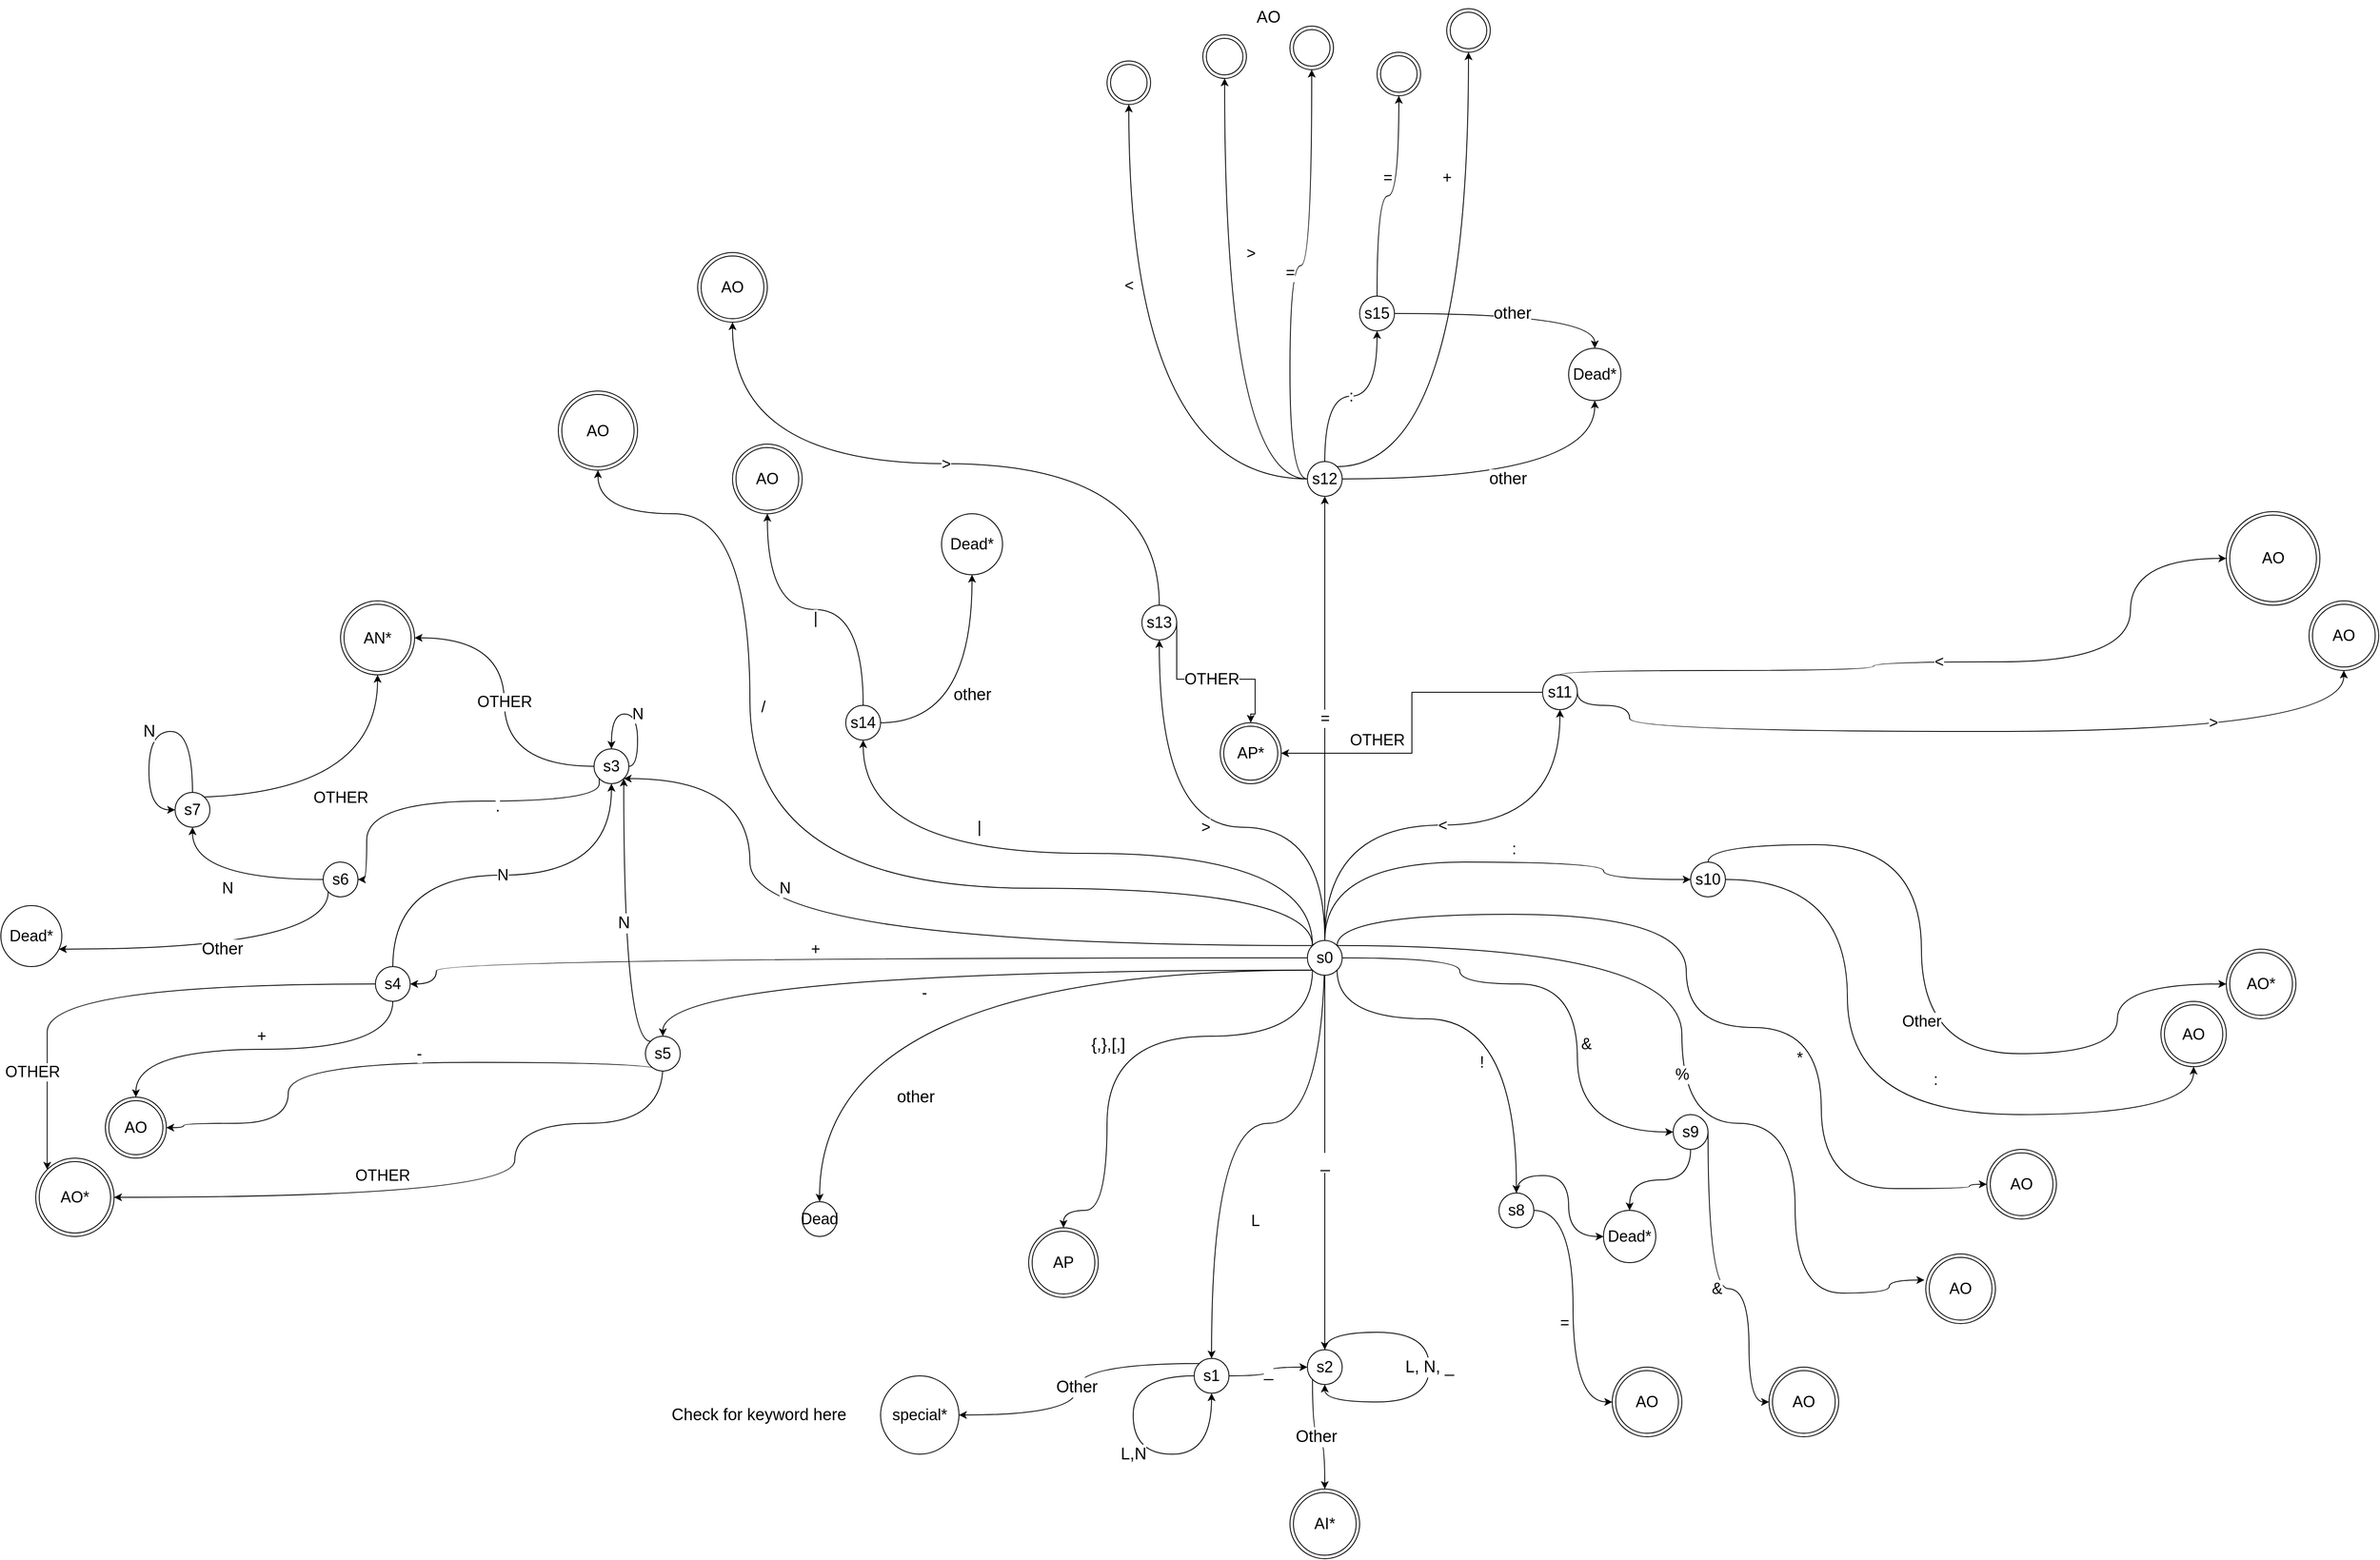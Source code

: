 <mxfile version="20.5.3" type="device"><diagram id="R1l5XlM0TsviiSzXFpRB" name="Page-1"><mxGraphModel dx="3673" dy="1872" grid="1" gridSize="10" guides="1" tooltips="1" connect="1" arrows="1" fold="1" page="1" pageScale="1" pageWidth="1920" pageHeight="1200" math="0" shadow="0"><root><mxCell id="0"/><mxCell id="1" parent="0"/><mxCell id="XaMnRiJ5eUW39XxZzyCF-14" value="L" style="edgeStyle=orthogonalEdgeStyle;curved=1;rounded=0;orthogonalLoop=1;jettySize=auto;html=1;exitX=0.5;exitY=0;exitDx=0;exitDy=0;fontSize=18;entryX=0.5;entryY=0;entryDx=0;entryDy=0;" parent="1" source="XaMnRiJ5eUW39XxZzyCF-10" target="cDQQDq9yKGDQjfV0PyyC-22" edge="1"><mxGeometry x="0.48" y="50" relative="1" as="geometry"><Array as="points"><mxPoint x="1020" y="690"/><mxPoint x="890" y="690"/></Array><mxPoint as="offset"/><mxPoint x="900" y="930" as="targetPoint"/></mxGeometry></mxCell><mxCell id="XaMnRiJ5eUW39XxZzyCF-23" value="+" style="edgeStyle=orthogonalEdgeStyle;curved=1;rounded=0;orthogonalLoop=1;jettySize=auto;html=1;exitX=0;exitY=0.5;exitDx=0;exitDy=0;fontSize=18;entryX=1;entryY=0.5;entryDx=0;entryDy=0;" parent="1" source="XaMnRiJ5eUW39XxZzyCF-10" target="XaMnRiJ5eUW39XxZzyCF-22" edge="1"><mxGeometry x="0.067" y="-10" relative="1" as="geometry"><mxPoint as="offset"/><Array as="points"><mxPoint y="500"/></Array></mxGeometry></mxCell><mxCell id="XaMnRiJ5eUW39XxZzyCF-28" value="-" style="edgeStyle=orthogonalEdgeStyle;curved=1;rounded=0;orthogonalLoop=1;jettySize=auto;html=1;exitX=0;exitY=1;exitDx=0;exitDy=0;fontSize=18;entryX=0.5;entryY=0;entryDx=0;entryDy=0;" parent="1" source="XaMnRiJ5eUW39XxZzyCF-10" target="XaMnRiJ5eUW39XxZzyCF-30" edge="1"><mxGeometry x="0.085" y="26" relative="1" as="geometry"><mxPoint x="895" y="640" as="targetPoint"/><mxPoint as="offset"/></mxGeometry></mxCell><mxCell id="XaMnRiJ5eUW39XxZzyCF-42" value="N" style="edgeStyle=orthogonalEdgeStyle;curved=1;rounded=0;orthogonalLoop=1;jettySize=auto;html=1;exitX=0;exitY=0;exitDx=0;exitDy=0;entryX=1;entryY=0;entryDx=0;entryDy=0;fontSize=18;" parent="1" source="XaMnRiJ5eUW39XxZzyCF-10" target="XaMnRiJ5eUW39XxZzyCF-40" edge="1"><mxGeometry x="0.449" y="-40" relative="1" as="geometry"><mxPoint as="offset"/><Array as="points"><mxPoint x="360" y="486"/><mxPoint x="360" y="294"/></Array></mxGeometry></mxCell><mxCell id="XaMnRiJ5eUW39XxZzyCF-86" value="!" style="edgeStyle=orthogonalEdgeStyle;curved=1;rounded=0;orthogonalLoop=1;jettySize=auto;html=1;exitX=1;exitY=1;exitDx=0;exitDy=0;fontSize=18;" parent="1" source="XaMnRiJ5eUW39XxZzyCF-10" target="XaMnRiJ5eUW39XxZzyCF-85" edge="1"><mxGeometry x="0.35" y="-40" relative="1" as="geometry"><Array as="points"><mxPoint x="1034" y="570"/></Array><mxPoint as="offset"/></mxGeometry></mxCell><mxCell id="XaMnRiJ5eUW39XxZzyCF-91" value="&amp;amp;" style="edgeStyle=orthogonalEdgeStyle;curved=1;rounded=0;orthogonalLoop=1;jettySize=auto;html=1;exitX=1;exitY=0.5;exitDx=0;exitDy=0;fontSize=18;" parent="1" source="XaMnRiJ5eUW39XxZzyCF-10" target="XaMnRiJ5eUW39XxZzyCF-90" edge="1"><mxGeometry x="0.276" y="10" relative="1" as="geometry"><Array as="points"><mxPoint x="1175" y="500"/><mxPoint x="1175" y="530"/><mxPoint x="1310" y="530"/><mxPoint x="1310" y="700"/></Array><mxPoint y="-1" as="offset"/></mxGeometry></mxCell><mxCell id="XaMnRiJ5eUW39XxZzyCF-96" value="%" style="edgeStyle=orthogonalEdgeStyle;curved=1;rounded=0;orthogonalLoop=1;jettySize=auto;html=1;exitX=1;exitY=0;exitDx=0;exitDy=0;fontSize=18;entryX=-0.02;entryY=0.375;entryDx=0;entryDy=0;entryPerimeter=0;" parent="1" source="XaMnRiJ5eUW39XxZzyCF-10" target="cDQQDq9yKGDQjfV0PyyC-49" edge="1"><mxGeometry relative="1" as="geometry"><mxPoint x="1650.0" y="885" as="targetPoint"/><Array as="points"><mxPoint x="1430" y="486"/><mxPoint x="1430" y="690"/><mxPoint x="1560" y="690"/><mxPoint x="1560" y="885"/><mxPoint x="1668" y="885"/><mxPoint x="1668" y="870"/></Array></mxGeometry></mxCell><mxCell id="XaMnRiJ5eUW39XxZzyCF-105" value=":" style="edgeStyle=orthogonalEdgeStyle;curved=1;rounded=0;orthogonalLoop=1;jettySize=auto;html=1;exitX=0.5;exitY=0;exitDx=0;exitDy=0;fontSize=18;" parent="1" source="XaMnRiJ5eUW39XxZzyCF-10" target="XaMnRiJ5eUW39XxZzyCF-104" edge="1"><mxGeometry x="0.163" y="15" relative="1" as="geometry"><mxPoint x="-1" as="offset"/><Array as="points"><mxPoint x="1020" y="390"/><mxPoint x="1340" y="390"/></Array></mxGeometry></mxCell><mxCell id="XaMnRiJ5eUW39XxZzyCF-116" value="&amp;lt;" style="edgeStyle=orthogonalEdgeStyle;curved=1;rounded=0;orthogonalLoop=1;jettySize=auto;html=1;exitX=0.5;exitY=0;exitDx=0;exitDy=0;fontSize=18;entryX=0.5;entryY=1;entryDx=0;entryDy=0;" parent="1" source="XaMnRiJ5eUW39XxZzyCF-10" target="XaMnRiJ5eUW39XxZzyCF-115" edge="1"><mxGeometry relative="1" as="geometry"><mxPoint x="1080" y="300" as="targetPoint"/></mxGeometry></mxCell><mxCell id="XaMnRiJ5eUW39XxZzyCF-124" value="=" style="edgeStyle=orthogonalEdgeStyle;curved=1;rounded=0;orthogonalLoop=1;jettySize=auto;html=1;exitX=0.5;exitY=0;exitDx=0;exitDy=0;fontSize=18;" parent="1" source="XaMnRiJ5eUW39XxZzyCF-10" target="XaMnRiJ5eUW39XxZzyCF-123" edge="1"><mxGeometry relative="1" as="geometry"/></mxCell><mxCell id="XaMnRiJ5eUW39XxZzyCF-146" value="&amp;gt;" style="edgeStyle=orthogonalEdgeStyle;curved=1;rounded=0;orthogonalLoop=1;jettySize=auto;html=1;exitX=0.5;exitY=0;exitDx=0;exitDy=0;fontSize=18;" parent="1" source="XaMnRiJ5eUW39XxZzyCF-10" target="XaMnRiJ5eUW39XxZzyCF-145" edge="1"><mxGeometry relative="1" as="geometry"><Array as="points"><mxPoint x="1020" y="350"/><mxPoint x="830" y="350"/></Array></mxGeometry></mxCell><mxCell id="XaMnRiJ5eUW39XxZzyCF-152" value="/" style="edgeStyle=orthogonalEdgeStyle;curved=1;rounded=0;orthogonalLoop=1;jettySize=auto;html=1;exitX=0;exitY=0;exitDx=0;exitDy=0;fontSize=18;entryX=0.5;entryY=1;entryDx=0;entryDy=0;" parent="1" source="XaMnRiJ5eUW39XxZzyCF-10" target="XaMnRiJ5eUW39XxZzyCF-153" edge="1"><mxGeometry x="0.347" y="-15" relative="1" as="geometry"><mxPoint x="920" y="260" as="targetPoint"/><mxPoint as="offset"/><Array as="points"><mxPoint x="1006" y="420"/><mxPoint x="360" y="420"/><mxPoint x="360" y="-10"/><mxPoint x="185" y="-10"/></Array></mxGeometry></mxCell><mxCell id="XaMnRiJ5eUW39XxZzyCF-158" value="|" style="edgeStyle=orthogonalEdgeStyle;curved=1;rounded=0;orthogonalLoop=1;jettySize=auto;html=1;exitX=0;exitY=0;exitDx=0;exitDy=0;fontSize=18;" parent="1" source="XaMnRiJ5eUW39XxZzyCF-10" target="XaMnRiJ5eUW39XxZzyCF-157" edge="1"><mxGeometry x="0.301" y="-30" relative="1" as="geometry"><mxPoint as="offset"/><Array as="points"><mxPoint x="1006" y="380"/><mxPoint x="490" y="380"/></Array></mxGeometry></mxCell><mxCell id="cDQQDq9yKGDQjfV0PyyC-17" value="*" style="edgeStyle=orthogonalEdgeStyle;curved=1;rounded=0;orthogonalLoop=1;jettySize=auto;html=1;exitX=1;exitY=0;exitDx=0;exitDy=0;entryX=0;entryY=0.5;entryDx=0;entryDy=0;elbow=vertical;fontSize=18;" edge="1" parent="1" source="XaMnRiJ5eUW39XxZzyCF-10" target="cDQQDq9yKGDQjfV0PyyC-50"><mxGeometry x="0.374" y="-25" relative="1" as="geometry"><mxPoint x="1730.0" y="765" as="targetPoint"/><Array as="points"><mxPoint x="1034" y="450"/><mxPoint x="1435" y="450"/><mxPoint x="1435" y="580"/><mxPoint x="1590" y="580"/><mxPoint x="1590" y="765"/><mxPoint x="1760" y="765"/><mxPoint x="1760" y="760"/></Array><mxPoint as="offset"/></mxGeometry></mxCell><mxCell id="cDQQDq9yKGDQjfV0PyyC-19" value="&lt;font style=&quot;font-size: 19px;&quot;&gt;{,},[,]&lt;/font&gt;" style="edgeStyle=orthogonalEdgeStyle;curved=1;rounded=0;orthogonalLoop=1;jettySize=auto;html=1;exitX=0;exitY=1;exitDx=0;exitDy=0;fontSize=18;elbow=vertical;entryX=0.5;entryY=0;entryDx=0;entryDy=0;" edge="1" parent="1" source="XaMnRiJ5eUW39XxZzyCF-10" target="cDQQDq9yKGDQjfV0PyyC-20"><mxGeometry x="0.067" y="10" relative="1" as="geometry"><mxPoint x="830" y="810" as="targetPoint"/><Array as="points"><mxPoint x="1006" y="590"/><mxPoint x="770" y="590"/><mxPoint x="770" y="790"/></Array><mxPoint as="offset"/></mxGeometry></mxCell><mxCell id="cDQQDq9yKGDQjfV0PyyC-24" value="_" style="edgeStyle=orthogonalEdgeStyle;curved=1;rounded=0;orthogonalLoop=1;jettySize=auto;html=1;exitX=0.5;exitY=1;exitDx=0;exitDy=0;fontSize=19;elbow=vertical;" edge="1" parent="1" source="XaMnRiJ5eUW39XxZzyCF-10" target="cDQQDq9yKGDQjfV0PyyC-23"><mxGeometry relative="1" as="geometry"/></mxCell><mxCell id="cDQQDq9yKGDQjfV0PyyC-66" value="other" style="edgeStyle=orthogonalEdgeStyle;curved=1;rounded=0;orthogonalLoop=1;jettySize=auto;html=1;exitX=0;exitY=1;exitDx=0;exitDy=0;fontSize=19;elbow=vertical;" edge="1" parent="1" source="XaMnRiJ5eUW39XxZzyCF-10" target="cDQQDq9yKGDQjfV0PyyC-65"><mxGeometry x="0.711" y="110" relative="1" as="geometry"><mxPoint as="offset"/></mxGeometry></mxCell><mxCell id="XaMnRiJ5eUW39XxZzyCF-10" value="s0" style="ellipse;whiteSpace=wrap;html=1;aspect=fixed;fontSize=18;" parent="1" vertex="1"><mxGeometry x="1000" y="480" width="40" height="40" as="geometry"/></mxCell><mxCell id="XaMnRiJ5eUW39XxZzyCF-25" value="+" style="edgeStyle=orthogonalEdgeStyle;curved=1;rounded=0;orthogonalLoop=1;jettySize=auto;html=1;exitX=0.5;exitY=1;exitDx=0;exitDy=0;fontSize=18;entryX=0.5;entryY=0;entryDx=0;entryDy=0;" parent="1" source="XaMnRiJ5eUW39XxZzyCF-22" target="XaMnRiJ5eUW39XxZzyCF-26" edge="1"><mxGeometry x="0.012" y="-15" relative="1" as="geometry"><mxPoint x="268" y="630" as="targetPoint"/><mxPoint x="-1" as="offset"/></mxGeometry></mxCell><mxCell id="XaMnRiJ5eUW39XxZzyCF-39" value="OTHER" style="edgeStyle=orthogonalEdgeStyle;curved=1;rounded=0;orthogonalLoop=1;jettySize=auto;html=1;exitX=0;exitY=0.5;exitDx=0;exitDy=0;entryX=0;entryY=0;entryDx=0;entryDy=0;fontSize=18;" parent="1" source="XaMnRiJ5eUW39XxZzyCF-22" target="XaMnRiJ5eUW39XxZzyCF-37" edge="1"><mxGeometry x="0.618" y="-17" relative="1" as="geometry"><mxPoint as="offset"/></mxGeometry></mxCell><mxCell id="XaMnRiJ5eUW39XxZzyCF-41" value="N" style="edgeStyle=orthogonalEdgeStyle;curved=1;rounded=0;orthogonalLoop=1;jettySize=auto;html=1;exitX=0.5;exitY=0;exitDx=0;exitDy=0;fontSize=18;" parent="1" source="XaMnRiJ5eUW39XxZzyCF-22" target="XaMnRiJ5eUW39XxZzyCF-40" edge="1"><mxGeometry relative="1" as="geometry"/></mxCell><mxCell id="XaMnRiJ5eUW39XxZzyCF-22" value="s4" style="ellipse;whiteSpace=wrap;html=1;aspect=fixed;fontSize=18;" parent="1" vertex="1"><mxGeometry x="-70" y="510" width="40" height="40" as="geometry"/></mxCell><mxCell id="XaMnRiJ5eUW39XxZzyCF-26" value="AO" style="ellipse;shape=doubleEllipse;whiteSpace=wrap;html=1;aspect=fixed;fontSize=18;" parent="1" vertex="1"><mxGeometry x="-380" y="660" width="70" height="70" as="geometry"/></mxCell><mxCell id="XaMnRiJ5eUW39XxZzyCF-31" value="-" style="edgeStyle=orthogonalEdgeStyle;curved=1;rounded=0;orthogonalLoop=1;jettySize=auto;html=1;exitX=0.5;exitY=1;exitDx=0;exitDy=0;entryX=1;entryY=0.5;entryDx=0;entryDy=0;fontSize=18;" parent="1" source="XaMnRiJ5eUW39XxZzyCF-30" target="XaMnRiJ5eUW39XxZzyCF-26" edge="1"><mxGeometry x="-0.115" y="-10" relative="1" as="geometry"><mxPoint as="offset"/><Array as="points"><mxPoint x="260" y="620"/><mxPoint x="-170" y="620"/><mxPoint x="-170" y="690"/><mxPoint x="-290" y="690"/></Array></mxGeometry></mxCell><mxCell id="XaMnRiJ5eUW39XxZzyCF-35" value="OTHER" style="edgeStyle=orthogonalEdgeStyle;curved=1;rounded=0;orthogonalLoop=1;jettySize=auto;html=1;fontSize=18;entryX=1;entryY=0.5;entryDx=0;entryDy=0;" parent="1" target="XaMnRiJ5eUW39XxZzyCF-37" edge="1"><mxGeometry x="0.212" y="-25" relative="1" as="geometry"><mxPoint x="727" y="770" as="targetPoint"/><Array as="points"><mxPoint x="260" y="690"/><mxPoint x="90" y="690"/><mxPoint x="90" y="775"/></Array><mxPoint x="260" y="624" as="sourcePoint"/><mxPoint as="offset"/></mxGeometry></mxCell><mxCell id="cDQQDq9yKGDQjfV0PyyC-40" value="N" style="edgeStyle=orthogonalEdgeStyle;curved=1;rounded=0;orthogonalLoop=1;jettySize=auto;html=1;exitX=0;exitY=0;exitDx=0;exitDy=0;entryX=1;entryY=0;entryDx=0;entryDy=0;fontSize=19;elbow=vertical;" edge="1" parent="1" source="XaMnRiJ5eUW39XxZzyCF-30" target="XaMnRiJ5eUW39XxZzyCF-40"><mxGeometry relative="1" as="geometry"/></mxCell><mxCell id="XaMnRiJ5eUW39XxZzyCF-30" value="s5" style="ellipse;whiteSpace=wrap;html=1;aspect=fixed;fontSize=18;" parent="1" vertex="1"><mxGeometry x="240" y="590" width="40" height="40" as="geometry"/></mxCell><mxCell id="XaMnRiJ5eUW39XxZzyCF-37" value="AO*" style="ellipse;shape=doubleEllipse;whiteSpace=wrap;html=1;aspect=fixed;fontSize=18;" parent="1" vertex="1"><mxGeometry x="-460" y="730" width="90" height="90" as="geometry"/></mxCell><mxCell id="XaMnRiJ5eUW39XxZzyCF-46" value="." style="edgeStyle=orthogonalEdgeStyle;curved=1;rounded=0;orthogonalLoop=1;jettySize=auto;html=1;exitX=0.5;exitY=1;exitDx=0;exitDy=0;fontSize=18;" parent="1" source="XaMnRiJ5eUW39XxZzyCF-40" target="XaMnRiJ5eUW39XxZzyCF-45" edge="1"><mxGeometry x="-0.212" y="6" relative="1" as="geometry"><mxPoint x="-1" as="offset"/><Array as="points"><mxPoint x="187" y="280"/><mxPoint x="187" y="320"/><mxPoint x="-80" y="320"/></Array></mxGeometry></mxCell><mxCell id="XaMnRiJ5eUW39XxZzyCF-48" value="OTHER" style="edgeStyle=orthogonalEdgeStyle;curved=1;rounded=0;orthogonalLoop=1;jettySize=auto;html=1;fontSize=18;entryX=1;entryY=0.5;entryDx=0;entryDy=0;" parent="1" source="XaMnRiJ5eUW39XxZzyCF-40" target="XaMnRiJ5eUW39XxZzyCF-49" edge="1"><mxGeometry relative="1" as="geometry"><mxPoint x="-49.0" y="205" as="targetPoint"/></mxGeometry></mxCell><mxCell id="XaMnRiJ5eUW39XxZzyCF-40" value="s3" style="ellipse;whiteSpace=wrap;html=1;aspect=fixed;fontSize=18;direction=south;" parent="1" vertex="1"><mxGeometry x="181" y="260" width="40" height="40" as="geometry"/></mxCell><mxCell id="XaMnRiJ5eUW39XxZzyCF-52" value="N" style="edgeStyle=orthogonalEdgeStyle;curved=1;rounded=0;orthogonalLoop=1;jettySize=auto;html=1;fontSize=18;" parent="1" source="XaMnRiJ5eUW39XxZzyCF-45" target="XaMnRiJ5eUW39XxZzyCF-51" edge="1"><mxGeometry x="0.048" y="10" relative="1" as="geometry"><mxPoint as="offset"/></mxGeometry></mxCell><mxCell id="cDQQDq9yKGDQjfV0PyyC-37" value="Other" style="edgeStyle=orthogonalEdgeStyle;curved=1;rounded=0;orthogonalLoop=1;jettySize=auto;html=1;exitX=0;exitY=1;exitDx=0;exitDy=0;fontSize=19;elbow=vertical;" edge="1" parent="1" source="XaMnRiJ5eUW39XxZzyCF-45" target="cDQQDq9yKGDQjfV0PyyC-36"><mxGeometry relative="1" as="geometry"><Array as="points"><mxPoint x="-124" y="490"/><mxPoint x="-430" y="490"/></Array></mxGeometry></mxCell><mxCell id="XaMnRiJ5eUW39XxZzyCF-45" value="s6" style="ellipse;whiteSpace=wrap;html=1;aspect=fixed;fontSize=18;" parent="1" vertex="1"><mxGeometry x="-130" y="390" width="40" height="40" as="geometry"/></mxCell><mxCell id="XaMnRiJ5eUW39XxZzyCF-49" value="AN*" style="ellipse;shape=doubleEllipse;whiteSpace=wrap;html=1;aspect=fixed;fontSize=18;" parent="1" vertex="1"><mxGeometry x="-110" y="90" width="85" height="85" as="geometry"/></mxCell><mxCell id="XaMnRiJ5eUW39XxZzyCF-55" value="OTHER" style="edgeStyle=orthogonalEdgeStyle;curved=1;rounded=0;orthogonalLoop=1;jettySize=auto;html=1;exitX=0;exitY=0;exitDx=0;exitDy=0;fontSize=18;entryX=0.5;entryY=1;entryDx=0;entryDy=0;" parent="1" source="XaMnRiJ5eUW39XxZzyCF-51" target="XaMnRiJ5eUW39XxZzyCF-49" edge="1"><mxGeometry relative="1" as="geometry"><mxPoint x="-74" y="230" as="targetPoint"/></mxGeometry></mxCell><mxCell id="XaMnRiJ5eUW39XxZzyCF-51" value="s7" style="ellipse;whiteSpace=wrap;html=1;aspect=fixed;fontSize=18;" parent="1" vertex="1"><mxGeometry x="-300" y="310" width="40" height="40" as="geometry"/></mxCell><mxCell id="XaMnRiJ5eUW39XxZzyCF-88" value="=" style="edgeStyle=orthogonalEdgeStyle;curved=1;rounded=0;orthogonalLoop=1;jettySize=auto;html=1;exitX=1;exitY=0.5;exitDx=0;exitDy=0;fontSize=18;entryX=0;entryY=0.5;entryDx=0;entryDy=0;" parent="1" source="XaMnRiJ5eUW39XxZzyCF-85" target="XaMnRiJ5eUW39XxZzyCF-89" edge="1"><mxGeometry x="0.018" y="-18" relative="1" as="geometry"><mxPoint x="1610" y="530" as="targetPoint"/><mxPoint x="8" y="16" as="offset"/></mxGeometry></mxCell><mxCell id="cDQQDq9yKGDQjfV0PyyC-42" style="edgeStyle=orthogonalEdgeStyle;curved=1;rounded=0;orthogonalLoop=1;jettySize=auto;html=1;exitX=0.5;exitY=0;exitDx=0;exitDy=0;fontSize=19;elbow=vertical;" edge="1" parent="1" source="XaMnRiJ5eUW39XxZzyCF-85" target="cDQQDq9yKGDQjfV0PyyC-41"><mxGeometry relative="1" as="geometry"/></mxCell><mxCell id="XaMnRiJ5eUW39XxZzyCF-85" value="s8" style="ellipse;whiteSpace=wrap;html=1;aspect=fixed;fontSize=18;" parent="1" vertex="1"><mxGeometry x="1220" y="770" width="40" height="40" as="geometry"/></mxCell><mxCell id="XaMnRiJ5eUW39XxZzyCF-89" value="AO" style="ellipse;shape=doubleEllipse;whiteSpace=wrap;html=1;aspect=fixed;fontSize=18;" parent="1" vertex="1"><mxGeometry x="1350" y="970" width="80" height="80" as="geometry"/></mxCell><mxCell id="XaMnRiJ5eUW39XxZzyCF-93" value="&amp;amp;" style="edgeStyle=orthogonalEdgeStyle;curved=1;rounded=0;orthogonalLoop=1;jettySize=auto;html=1;fontSize=18;entryX=0;entryY=0.5;entryDx=0;entryDy=0;" parent="1" source="XaMnRiJ5eUW39XxZzyCF-90" target="cDQQDq9yKGDQjfV0PyyC-48" edge="1"><mxGeometry relative="1" as="geometry"><mxPoint x="1507.322" y="957.322" as="targetPoint"/><Array as="points"><mxPoint x="1460" y="880"/><mxPoint x="1507" y="880"/><mxPoint x="1507" y="1010"/></Array></mxGeometry></mxCell><mxCell id="cDQQDq9yKGDQjfV0PyyC-43" style="edgeStyle=orthogonalEdgeStyle;curved=1;rounded=0;orthogonalLoop=1;jettySize=auto;html=1;exitX=0.5;exitY=1;exitDx=0;exitDy=0;entryX=0.5;entryY=0;entryDx=0;entryDy=0;fontSize=19;elbow=vertical;" edge="1" parent="1" source="XaMnRiJ5eUW39XxZzyCF-90" target="cDQQDq9yKGDQjfV0PyyC-41"><mxGeometry relative="1" as="geometry"/></mxCell><mxCell id="XaMnRiJ5eUW39XxZzyCF-90" value="s9" style="ellipse;whiteSpace=wrap;html=1;aspect=fixed;fontSize=18;" parent="1" vertex="1"><mxGeometry x="1420" y="680" width="40" height="40" as="geometry"/></mxCell><mxCell id="XaMnRiJ5eUW39XxZzyCF-107" value=":" style="edgeStyle=orthogonalEdgeStyle;curved=1;rounded=0;orthogonalLoop=1;jettySize=auto;html=1;fontSize=18;entryX=0.5;entryY=1;entryDx=0;entryDy=0;" parent="1" source="XaMnRiJ5eUW39XxZzyCF-104" target="XaMnRiJ5eUW39XxZzyCF-108" edge="1"><mxGeometry x="0.184" y="40" relative="1" as="geometry"><mxPoint x="1620" y="280" as="targetPoint"/><mxPoint as="offset"/><Array as="points"><mxPoint x="1620" y="410"/><mxPoint x="1620" y="680"/><mxPoint x="2017" y="680"/></Array></mxGeometry></mxCell><mxCell id="cDQQDq9yKGDQjfV0PyyC-16" value="Other" style="edgeStyle=orthogonalEdgeStyle;curved=1;rounded=0;orthogonalLoop=1;jettySize=auto;html=1;exitX=0.5;exitY=0;exitDx=0;exitDy=0;entryX=0;entryY=0.5;entryDx=0;entryDy=0;elbow=vertical;fontSize=18;" edge="1" parent="1" source="XaMnRiJ5eUW39XxZzyCF-104" target="XaMnRiJ5eUW39XxZzyCF-155"><mxGeometry relative="1" as="geometry"><Array as="points"><mxPoint x="1460" y="370"/><mxPoint x="1705" y="370"/><mxPoint x="1705" y="610"/><mxPoint x="1930" y="610"/></Array></mxGeometry></mxCell><mxCell id="XaMnRiJ5eUW39XxZzyCF-104" value="s10" style="ellipse;whiteSpace=wrap;html=1;aspect=fixed;fontSize=18;" parent="1" vertex="1"><mxGeometry x="1440" y="390" width="40" height="40" as="geometry"/></mxCell><mxCell id="XaMnRiJ5eUW39XxZzyCF-108" value="AO" style="ellipse;shape=doubleEllipse;whiteSpace=wrap;html=1;aspect=fixed;fontSize=18;" parent="1" vertex="1"><mxGeometry x="1980" y="550" width="75" height="75" as="geometry"/></mxCell><mxCell id="XaMnRiJ5eUW39XxZzyCF-118" value="&amp;gt;" style="edgeStyle=orthogonalEdgeStyle;curved=1;rounded=0;orthogonalLoop=1;jettySize=auto;html=1;exitX=1;exitY=0.5;exitDx=0;exitDy=0;fontSize=18;entryX=0.5;entryY=1;entryDx=0;entryDy=0;" parent="1" source="XaMnRiJ5eUW39XxZzyCF-115" target="XaMnRiJ5eUW39XxZzyCF-119" edge="1"><mxGeometry x="0.557" y="10" relative="1" as="geometry"><mxPoint x="1490" y="180" as="targetPoint"/><mxPoint as="offset"/><Array as="points"><mxPoint x="1310" y="210"/><mxPoint x="1370" y="210"/><mxPoint x="1370" y="240"/></Array></mxGeometry></mxCell><mxCell id="XaMnRiJ5eUW39XxZzyCF-121" value="&amp;lt;" style="edgeStyle=orthogonalEdgeStyle;curved=1;rounded=0;orthogonalLoop=1;jettySize=auto;html=1;exitX=0.5;exitY=0;exitDx=0;exitDy=0;fontSize=18;entryX=0;entryY=0.5;entryDx=0;entryDy=0;" parent="1" source="XaMnRiJ5eUW39XxZzyCF-115" target="XaMnRiJ5eUW39XxZzyCF-122" edge="1"><mxGeometry relative="1" as="geometry"><mxPoint x="1430" y="160" as="targetPoint"/><Array as="points"><mxPoint x="1290" y="170"/><mxPoint x="1650" y="170"/><mxPoint x="1650" y="160"/><mxPoint x="1945" y="160"/><mxPoint x="1945" y="41"/></Array></mxGeometry></mxCell><mxCell id="DbiAl_Y9BdTnc8QpsLgd-2" style="edgeStyle=orthogonalEdgeStyle;rounded=0;orthogonalLoop=1;jettySize=auto;html=1;entryX=1;entryY=0.5;entryDx=0;entryDy=0;fontSize=18;" parent="1" source="XaMnRiJ5eUW39XxZzyCF-115" target="DbiAl_Y9BdTnc8QpsLgd-6" edge="1"><mxGeometry relative="1" as="geometry"><mxPoint x="1130" y="315.0" as="targetPoint"/></mxGeometry></mxCell><mxCell id="DbiAl_Y9BdTnc8QpsLgd-3" value="OTHER" style="edgeLabel;html=1;align=center;verticalAlign=middle;resizable=0;points=[];fontSize=18;" parent="DbiAl_Y9BdTnc8QpsLgd-2" vertex="1" connectable="0"><mxGeometry x="0.224" y="-3" relative="1" as="geometry"><mxPoint x="-34" y="-12" as="offset"/></mxGeometry></mxCell><mxCell id="XaMnRiJ5eUW39XxZzyCF-115" value="s11" style="ellipse;whiteSpace=wrap;html=1;aspect=fixed;fontSize=18;" parent="1" vertex="1"><mxGeometry x="1270" y="175" width="40" height="40" as="geometry"/></mxCell><mxCell id="XaMnRiJ5eUW39XxZzyCF-119" value="AO" style="ellipse;shape=doubleEllipse;whiteSpace=wrap;html=1;aspect=fixed;fontSize=18;" parent="1" vertex="1"><mxGeometry x="2150" y="90" width="80" height="80" as="geometry"/></mxCell><mxCell id="XaMnRiJ5eUW39XxZzyCF-122" value="AO" style="ellipse;shape=doubleEllipse;whiteSpace=wrap;html=1;aspect=fixed;fontSize=18;" parent="1" vertex="1"><mxGeometry x="2055" y="-12.5" width="107.5" height="107.5" as="geometry"/></mxCell><mxCell id="XaMnRiJ5eUW39XxZzyCF-126" value="+" style="edgeStyle=orthogonalEdgeStyle;curved=1;rounded=0;orthogonalLoop=1;jettySize=auto;html=1;exitX=1;exitY=0;exitDx=0;exitDy=0;fontSize=18;entryX=0.5;entryY=1;entryDx=0;entryDy=0;" parent="1" source="XaMnRiJ5eUW39XxZzyCF-123" target="XaMnRiJ5eUW39XxZzyCF-127" edge="1"><mxGeometry x="0.539" y="25" relative="1" as="geometry"><mxPoint x="1350" y="120" as="targetPoint"/><mxPoint as="offset"/></mxGeometry></mxCell><mxCell id="XaMnRiJ5eUW39XxZzyCF-129" value=":" style="edgeStyle=orthogonalEdgeStyle;curved=1;rounded=0;orthogonalLoop=1;jettySize=auto;html=1;exitX=0.5;exitY=0;exitDx=0;exitDy=0;fontSize=18;" parent="1" source="XaMnRiJ5eUW39XxZzyCF-123" target="XaMnRiJ5eUW39XxZzyCF-128" edge="1"><mxGeometry relative="1" as="geometry"/></mxCell><mxCell id="XaMnRiJ5eUW39XxZzyCF-136" value="=" style="edgeStyle=orthogonalEdgeStyle;curved=1;rounded=0;orthogonalLoop=1;jettySize=auto;html=1;exitX=0;exitY=0.5;exitDx=0;exitDy=0;fontSize=18;entryX=0.5;entryY=1;entryDx=0;entryDy=0;" parent="1" source="XaMnRiJ5eUW39XxZzyCF-123" target="XaMnRiJ5eUW39XxZzyCF-141" edge="1"><mxGeometry relative="1" as="geometry"><mxPoint x="1180" y="20" as="targetPoint"/></mxGeometry></mxCell><mxCell id="XaMnRiJ5eUW39XxZzyCF-138" value="&amp;gt;" style="edgeStyle=orthogonalEdgeStyle;curved=1;rounded=0;orthogonalLoop=1;jettySize=auto;html=1;exitX=0;exitY=0.5;exitDx=0;exitDy=0;fontSize=18;entryX=0.5;entryY=1;entryDx=0;entryDy=0;" parent="1" source="XaMnRiJ5eUW39XxZzyCF-123" target="XaMnRiJ5eUW39XxZzyCF-142" edge="1"><mxGeometry x="0.278" y="-30" relative="1" as="geometry"><mxPoint x="1110" as="targetPoint"/><mxPoint as="offset"/></mxGeometry></mxCell><mxCell id="XaMnRiJ5eUW39XxZzyCF-140" value="&amp;lt;" style="edgeStyle=orthogonalEdgeStyle;curved=1;rounded=0;orthogonalLoop=1;jettySize=auto;html=1;exitX=0;exitY=0.5;exitDx=0;exitDy=0;fontSize=18;entryX=0.5;entryY=1;entryDx=0;entryDy=0;" parent="1" source="XaMnRiJ5eUW39XxZzyCF-123" target="XaMnRiJ5eUW39XxZzyCF-143" edge="1"><mxGeometry x="0.345" relative="1" as="geometry"><mxPoint x="1050" y="-41" as="targetPoint"/><mxPoint as="offset"/></mxGeometry></mxCell><mxCell id="cDQQDq9yKGDQjfV0PyyC-63" value="other" style="edgeStyle=orthogonalEdgeStyle;curved=1;rounded=0;orthogonalLoop=1;jettySize=auto;html=1;exitX=1;exitY=0.5;exitDx=0;exitDy=0;entryX=0.5;entryY=1;entryDx=0;entryDy=0;fontSize=19;elbow=vertical;" edge="1" parent="1" source="XaMnRiJ5eUW39XxZzyCF-123" target="cDQQDq9yKGDQjfV0PyyC-61"><mxGeometry relative="1" as="geometry"/></mxCell><mxCell id="XaMnRiJ5eUW39XxZzyCF-123" value="s12" style="ellipse;whiteSpace=wrap;html=1;aspect=fixed;fontSize=18;" parent="1" vertex="1"><mxGeometry x="1000" y="-70" width="40" height="40" as="geometry"/></mxCell><mxCell id="XaMnRiJ5eUW39XxZzyCF-127" value="" style="ellipse;shape=doubleEllipse;whiteSpace=wrap;html=1;aspect=fixed;fontSize=18;" parent="1" vertex="1"><mxGeometry x="1160" y="-590" width="50" height="50" as="geometry"/></mxCell><mxCell id="XaMnRiJ5eUW39XxZzyCF-131" value="=" style="edgeStyle=orthogonalEdgeStyle;curved=1;rounded=0;orthogonalLoop=1;jettySize=auto;html=1;fontSize=18;entryX=0.5;entryY=1;entryDx=0;entryDy=0;" parent="1" source="XaMnRiJ5eUW39XxZzyCF-128" target="XaMnRiJ5eUW39XxZzyCF-132" edge="1"><mxGeometry x="0.264" y="13" relative="1" as="geometry"><mxPoint x="1310" y="50" as="targetPoint"/><mxPoint as="offset"/></mxGeometry></mxCell><mxCell id="cDQQDq9yKGDQjfV0PyyC-62" value="other" style="edgeStyle=orthogonalEdgeStyle;curved=1;rounded=0;orthogonalLoop=1;jettySize=auto;html=1;exitX=1;exitY=0.5;exitDx=0;exitDy=0;fontSize=19;elbow=vertical;" edge="1" parent="1" source="XaMnRiJ5eUW39XxZzyCF-128" target="cDQQDq9yKGDQjfV0PyyC-61"><mxGeometry relative="1" as="geometry"/></mxCell><mxCell id="XaMnRiJ5eUW39XxZzyCF-128" value="s15" style="ellipse;whiteSpace=wrap;html=1;aspect=fixed;fontSize=18;" parent="1" vertex="1"><mxGeometry x="1060" y="-260" width="40" height="40" as="geometry"/></mxCell><mxCell id="XaMnRiJ5eUW39XxZzyCF-132" value="" style="ellipse;shape=doubleEllipse;whiteSpace=wrap;html=1;aspect=fixed;fontSize=18;" parent="1" vertex="1"><mxGeometry x="1080" y="-540" width="50" height="50" as="geometry"/></mxCell><mxCell id="XaMnRiJ5eUW39XxZzyCF-141" value="" style="ellipse;shape=doubleEllipse;whiteSpace=wrap;html=1;aspect=fixed;fontSize=18;" parent="1" vertex="1"><mxGeometry x="980" y="-570" width="50" height="50" as="geometry"/></mxCell><mxCell id="XaMnRiJ5eUW39XxZzyCF-142" value="" style="ellipse;shape=doubleEllipse;whiteSpace=wrap;html=1;aspect=fixed;fontSize=18;" parent="1" vertex="1"><mxGeometry x="880" y="-560" width="50" height="50" as="geometry"/></mxCell><mxCell id="XaMnRiJ5eUW39XxZzyCF-143" value="" style="ellipse;shape=doubleEllipse;whiteSpace=wrap;html=1;aspect=fixed;fontSize=18;" parent="1" vertex="1"><mxGeometry x="770" y="-530" width="50" height="50" as="geometry"/></mxCell><mxCell id="XaMnRiJ5eUW39XxZzyCF-148" value="&amp;gt;" style="edgeStyle=orthogonalEdgeStyle;curved=1;rounded=0;orthogonalLoop=1;jettySize=auto;html=1;exitX=0.5;exitY=0;exitDx=0;exitDy=0;entryX=0.5;entryY=1;entryDx=0;entryDy=0;fontSize=18;" parent="1" source="XaMnRiJ5eUW39XxZzyCF-145" target="XaMnRiJ5eUW39XxZzyCF-147" edge="1"><mxGeometry relative="1" as="geometry"/></mxCell><mxCell id="DbiAl_Y9BdTnc8QpsLgd-5" value="OTHER" style="edgeStyle=orthogonalEdgeStyle;rounded=0;orthogonalLoop=1;jettySize=auto;html=1;exitX=1;exitY=0.5;exitDx=0;exitDy=0;entryX=0.5;entryY=0;entryDx=0;entryDy=0;fontSize=18;" parent="1" source="XaMnRiJ5eUW39XxZzyCF-145" target="DbiAl_Y9BdTnc8QpsLgd-6" edge="1"><mxGeometry relative="1" as="geometry"><mxPoint x="1110" y="295" as="targetPoint"/><Array as="points"><mxPoint x="850" y="180"/><mxPoint x="940" y="180"/><mxPoint x="940" y="220"/><mxPoint x="935" y="220"/></Array></mxGeometry></mxCell><mxCell id="XaMnRiJ5eUW39XxZzyCF-145" value="s13" style="ellipse;whiteSpace=wrap;html=1;aspect=fixed;fontSize=18;" parent="1" vertex="1"><mxGeometry x="810" y="95" width="40" height="40" as="geometry"/></mxCell><mxCell id="XaMnRiJ5eUW39XxZzyCF-147" value="AO" style="ellipse;shape=doubleEllipse;whiteSpace=wrap;html=1;aspect=fixed;fontSize=18;" parent="1" vertex="1"><mxGeometry x="300" y="-310" width="80" height="80" as="geometry"/></mxCell><mxCell id="XaMnRiJ5eUW39XxZzyCF-153" value="AO" style="ellipse;shape=doubleEllipse;whiteSpace=wrap;html=1;aspect=fixed;fontSize=18;" parent="1" vertex="1"><mxGeometry x="140" y="-151" width="91" height="91" as="geometry"/></mxCell><mxCell id="XaMnRiJ5eUW39XxZzyCF-155" value="AO*" style="ellipse;shape=doubleEllipse;whiteSpace=wrap;html=1;aspect=fixed;fontSize=18;" parent="1" vertex="1"><mxGeometry x="2055" y="490" width="80" height="80" as="geometry"/></mxCell><mxCell id="XaMnRiJ5eUW39XxZzyCF-160" value="|" style="edgeStyle=orthogonalEdgeStyle;curved=1;rounded=0;orthogonalLoop=1;jettySize=auto;html=1;exitX=0.5;exitY=0;exitDx=0;exitDy=0;fontSize=18;entryX=0.5;entryY=1;entryDx=0;entryDy=0;" parent="1" source="XaMnRiJ5eUW39XxZzyCF-157" target="XaMnRiJ5eUW39XxZzyCF-161" edge="1"><mxGeometry y="10" relative="1" as="geometry"><mxPoint x="870" y="70" as="targetPoint"/><mxPoint as="offset"/></mxGeometry></mxCell><mxCell id="cDQQDq9yKGDQjfV0PyyC-57" value="other" style="edgeStyle=orthogonalEdgeStyle;curved=1;rounded=0;orthogonalLoop=1;jettySize=auto;html=1;exitX=1;exitY=0.5;exitDx=0;exitDy=0;fontSize=19;elbow=vertical;" edge="1" parent="1" source="XaMnRiJ5eUW39XxZzyCF-157" target="cDQQDq9yKGDQjfV0PyyC-56"><mxGeometry relative="1" as="geometry"/></mxCell><mxCell id="XaMnRiJ5eUW39XxZzyCF-157" value="s14" style="ellipse;whiteSpace=wrap;html=1;aspect=fixed;fontSize=18;" parent="1" vertex="1"><mxGeometry x="470" y="210" width="40" height="40" as="geometry"/></mxCell><mxCell id="XaMnRiJ5eUW39XxZzyCF-161" value="AO" style="ellipse;shape=doubleEllipse;whiteSpace=wrap;html=1;aspect=fixed;fontSize=18;" parent="1" vertex="1"><mxGeometry x="340" y="-90" width="80" height="80" as="geometry"/></mxCell><mxCell id="DbiAl_Y9BdTnc8QpsLgd-6" value="AP*" style="ellipse;shape=doubleEllipse;whiteSpace=wrap;html=1;aspect=fixed;fontSize=18;" parent="1" vertex="1"><mxGeometry x="900" y="230" width="70" height="70" as="geometry"/></mxCell><mxCell id="cDQQDq9yKGDQjfV0PyyC-9" value="N" style="edgeStyle=orthogonalEdgeStyle;curved=1;rounded=0;orthogonalLoop=1;jettySize=auto;html=1;exitX=0.5;exitY=0;exitDx=0;exitDy=0;entryX=0;entryY=0.5;entryDx=0;entryDy=0;elbow=vertical;fontSize=18;" edge="1" parent="1" source="XaMnRiJ5eUW39XxZzyCF-40" target="XaMnRiJ5eUW39XxZzyCF-40"><mxGeometry relative="1" as="geometry"><Array as="points"><mxPoint x="231" y="280"/><mxPoint x="231" y="220"/><mxPoint x="201" y="220"/></Array></mxGeometry></mxCell><mxCell id="cDQQDq9yKGDQjfV0PyyC-20" value="AP" style="ellipse;shape=doubleEllipse;whiteSpace=wrap;html=1;aspect=fixed;fontSize=18;" vertex="1" parent="1"><mxGeometry x="680" y="810" width="80" height="80" as="geometry"/></mxCell><mxCell id="cDQQDq9yKGDQjfV0PyyC-28" value="_" style="edgeStyle=orthogonalEdgeStyle;curved=1;rounded=0;orthogonalLoop=1;jettySize=auto;html=1;exitX=1;exitY=0.5;exitDx=0;exitDy=0;entryX=0;entryY=0.5;entryDx=0;entryDy=0;fontSize=19;elbow=vertical;" edge="1" parent="1" source="cDQQDq9yKGDQjfV0PyyC-22" target="cDQQDq9yKGDQjfV0PyyC-23"><mxGeometry relative="1" as="geometry"/></mxCell><mxCell id="cDQQDq9yKGDQjfV0PyyC-33" value="Other" style="edgeStyle=orthogonalEdgeStyle;curved=1;rounded=0;orthogonalLoop=1;jettySize=auto;html=1;exitX=0;exitY=0;exitDx=0;exitDy=0;fontSize=19;elbow=vertical;" edge="1" parent="1" source="cDQQDq9yKGDQjfV0PyyC-22" target="cDQQDq9yKGDQjfV0PyyC-32"><mxGeometry relative="1" as="geometry"/></mxCell><mxCell id="cDQQDq9yKGDQjfV0PyyC-22" value="s1" style="ellipse;whiteSpace=wrap;html=1;aspect=fixed;fontSize=18;" vertex="1" parent="1"><mxGeometry x="870" y="960" width="40" height="40" as="geometry"/></mxCell><mxCell id="cDQQDq9yKGDQjfV0PyyC-26" value="L, N, _" style="edgeStyle=orthogonalEdgeStyle;curved=1;rounded=0;orthogonalLoop=1;jettySize=auto;html=1;fontSize=19;elbow=vertical;entryX=0.5;entryY=1;entryDx=0;entryDy=0;" edge="1" parent="1" source="cDQQDq9yKGDQjfV0PyyC-23" target="cDQQDq9yKGDQjfV0PyyC-23"><mxGeometry relative="1" as="geometry"><mxPoint x="1040" y="1040" as="targetPoint"/><Array as="points"><mxPoint x="1020" y="930"/><mxPoint x="1140" y="930"/><mxPoint x="1140" y="1010"/><mxPoint x="1020" y="1010"/></Array></mxGeometry></mxCell><mxCell id="cDQQDq9yKGDQjfV0PyyC-30" value="Other" style="edgeStyle=orthogonalEdgeStyle;curved=1;rounded=0;orthogonalLoop=1;jettySize=auto;html=1;exitX=0;exitY=1;exitDx=0;exitDy=0;fontSize=19;elbow=vertical;entryX=0.5;entryY=0;entryDx=0;entryDy=0;" edge="1" parent="1" source="cDQQDq9yKGDQjfV0PyyC-23" target="cDQQDq9yKGDQjfV0PyyC-31"><mxGeometry relative="1" as="geometry"><mxPoint x="990" y="1100" as="targetPoint"/></mxGeometry></mxCell><mxCell id="cDQQDq9yKGDQjfV0PyyC-23" value="s2" style="ellipse;whiteSpace=wrap;html=1;aspect=fixed;fontSize=18;" vertex="1" parent="1"><mxGeometry x="1000" y="950" width="40" height="40" as="geometry"/></mxCell><mxCell id="cDQQDq9yKGDQjfV0PyyC-27" value="L,N" style="edgeStyle=orthogonalEdgeStyle;curved=1;rounded=0;orthogonalLoop=1;jettySize=auto;html=1;exitX=0;exitY=0.5;exitDx=0;exitDy=0;entryX=0.5;entryY=1;entryDx=0;entryDy=0;fontSize=19;elbow=vertical;" edge="1" parent="1" source="cDQQDq9yKGDQjfV0PyyC-22" target="cDQQDq9yKGDQjfV0PyyC-22"><mxGeometry relative="1" as="geometry"><Array as="points"><mxPoint x="800" y="980"/><mxPoint x="800" y="1070"/><mxPoint x="890" y="1070"/></Array></mxGeometry></mxCell><mxCell id="cDQQDq9yKGDQjfV0PyyC-31" value="AI*" style="ellipse;shape=doubleEllipse;whiteSpace=wrap;html=1;aspect=fixed;fontSize=18;" vertex="1" parent="1"><mxGeometry x="980" y="1110" width="80" height="80" as="geometry"/></mxCell><mxCell id="cDQQDq9yKGDQjfV0PyyC-32" value="special*" style="ellipse;whiteSpace=wrap;html=1;aspect=fixed;fontSize=18;" vertex="1" parent="1"><mxGeometry x="510" y="980" width="90" height="90" as="geometry"/></mxCell><mxCell id="cDQQDq9yKGDQjfV0PyyC-34" value="Check for keyword here" style="text;html=1;align=center;verticalAlign=middle;resizable=0;points=[];autosize=1;strokeColor=none;fillColor=none;fontSize=19;" vertex="1" parent="1"><mxGeometry x="260" y="1005" width="220" height="40" as="geometry"/></mxCell><mxCell id="cDQQDq9yKGDQjfV0PyyC-35" value="N" style="edgeStyle=orthogonalEdgeStyle;curved=1;rounded=0;orthogonalLoop=1;jettySize=auto;html=1;exitX=0.5;exitY=0;exitDx=0;exitDy=0;entryX=0;entryY=0.5;entryDx=0;entryDy=0;fontSize=19;elbow=vertical;" edge="1" parent="1" source="XaMnRiJ5eUW39XxZzyCF-51" target="XaMnRiJ5eUW39XxZzyCF-51"><mxGeometry relative="1" as="geometry"><Array as="points"><mxPoint x="-280" y="240"/><mxPoint x="-330" y="240"/><mxPoint x="-330" y="330"/></Array></mxGeometry></mxCell><mxCell id="cDQQDq9yKGDQjfV0PyyC-36" value="Dead*" style="ellipse;whiteSpace=wrap;html=1;aspect=fixed;fontSize=18;" vertex="1" parent="1"><mxGeometry x="-500" y="440" width="70" height="70" as="geometry"/></mxCell><mxCell id="cDQQDq9yKGDQjfV0PyyC-41" value="Dead*" style="ellipse;whiteSpace=wrap;html=1;aspect=fixed;fontSize=18;" vertex="1" parent="1"><mxGeometry x="1340" y="790" width="60" height="60" as="geometry"/></mxCell><mxCell id="cDQQDq9yKGDQjfV0PyyC-48" value="AO" style="ellipse;shape=doubleEllipse;whiteSpace=wrap;html=1;aspect=fixed;fontSize=18;" vertex="1" parent="1"><mxGeometry x="1530" y="970" width="80" height="80" as="geometry"/></mxCell><mxCell id="cDQQDq9yKGDQjfV0PyyC-49" value="AO" style="ellipse;shape=doubleEllipse;whiteSpace=wrap;html=1;aspect=fixed;fontSize=18;" vertex="1" parent="1"><mxGeometry x="1710" y="840" width="80" height="80" as="geometry"/></mxCell><mxCell id="cDQQDq9yKGDQjfV0PyyC-50" value="AO" style="ellipse;shape=doubleEllipse;whiteSpace=wrap;html=1;aspect=fixed;fontSize=18;" vertex="1" parent="1"><mxGeometry x="1780" y="720" width="80" height="80" as="geometry"/></mxCell><mxCell id="cDQQDq9yKGDQjfV0PyyC-56" value="Dead*" style="ellipse;whiteSpace=wrap;html=1;aspect=fixed;fontSize=18;" vertex="1" parent="1"><mxGeometry x="580" y="-10" width="70" height="70" as="geometry"/></mxCell><mxCell id="cDQQDq9yKGDQjfV0PyyC-60" value="AO" style="text;html=1;resizable=0;autosize=1;align=center;verticalAlign=middle;points=[];fillColor=none;strokeColor=none;rounded=0;fontSize=19;" vertex="1" parent="1"><mxGeometry x="930" y="-600" width="50" height="40" as="geometry"/></mxCell><mxCell id="cDQQDq9yKGDQjfV0PyyC-61" value="Dead*" style="ellipse;whiteSpace=wrap;html=1;aspect=fixed;fontSize=18;" vertex="1" parent="1"><mxGeometry x="1300" y="-200" width="60" height="60" as="geometry"/></mxCell><mxCell id="cDQQDq9yKGDQjfV0PyyC-65" value="Dead" style="ellipse;whiteSpace=wrap;html=1;aspect=fixed;fontSize=18;" vertex="1" parent="1"><mxGeometry x="420" y="780" width="40" height="40" as="geometry"/></mxCell></root></mxGraphModel></diagram></mxfile>